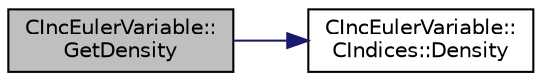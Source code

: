 digraph "CIncEulerVariable::GetDensity"
{
 // LATEX_PDF_SIZE
  edge [fontname="Helvetica",fontsize="10",labelfontname="Helvetica",labelfontsize="10"];
  node [fontname="Helvetica",fontsize="10",shape=record];
  rankdir="LR";
  Node1 [label="CIncEulerVariable::\lGetDensity",height=0.2,width=0.4,color="black", fillcolor="grey75", style="filled", fontcolor="black",tooltip="Get the density of the flow."];
  Node1 -> Node2 [color="midnightblue",fontsize="10",style="solid",fontname="Helvetica"];
  Node2 [label="CIncEulerVariable::\lCIndices::Density",height=0.2,width=0.4,color="black", fillcolor="white", style="filled",URL="$structCIncEulerVariable_1_1CIndices.html#a7b8b28034fc6726b61e866950d033e5e",tooltip=" "];
}
